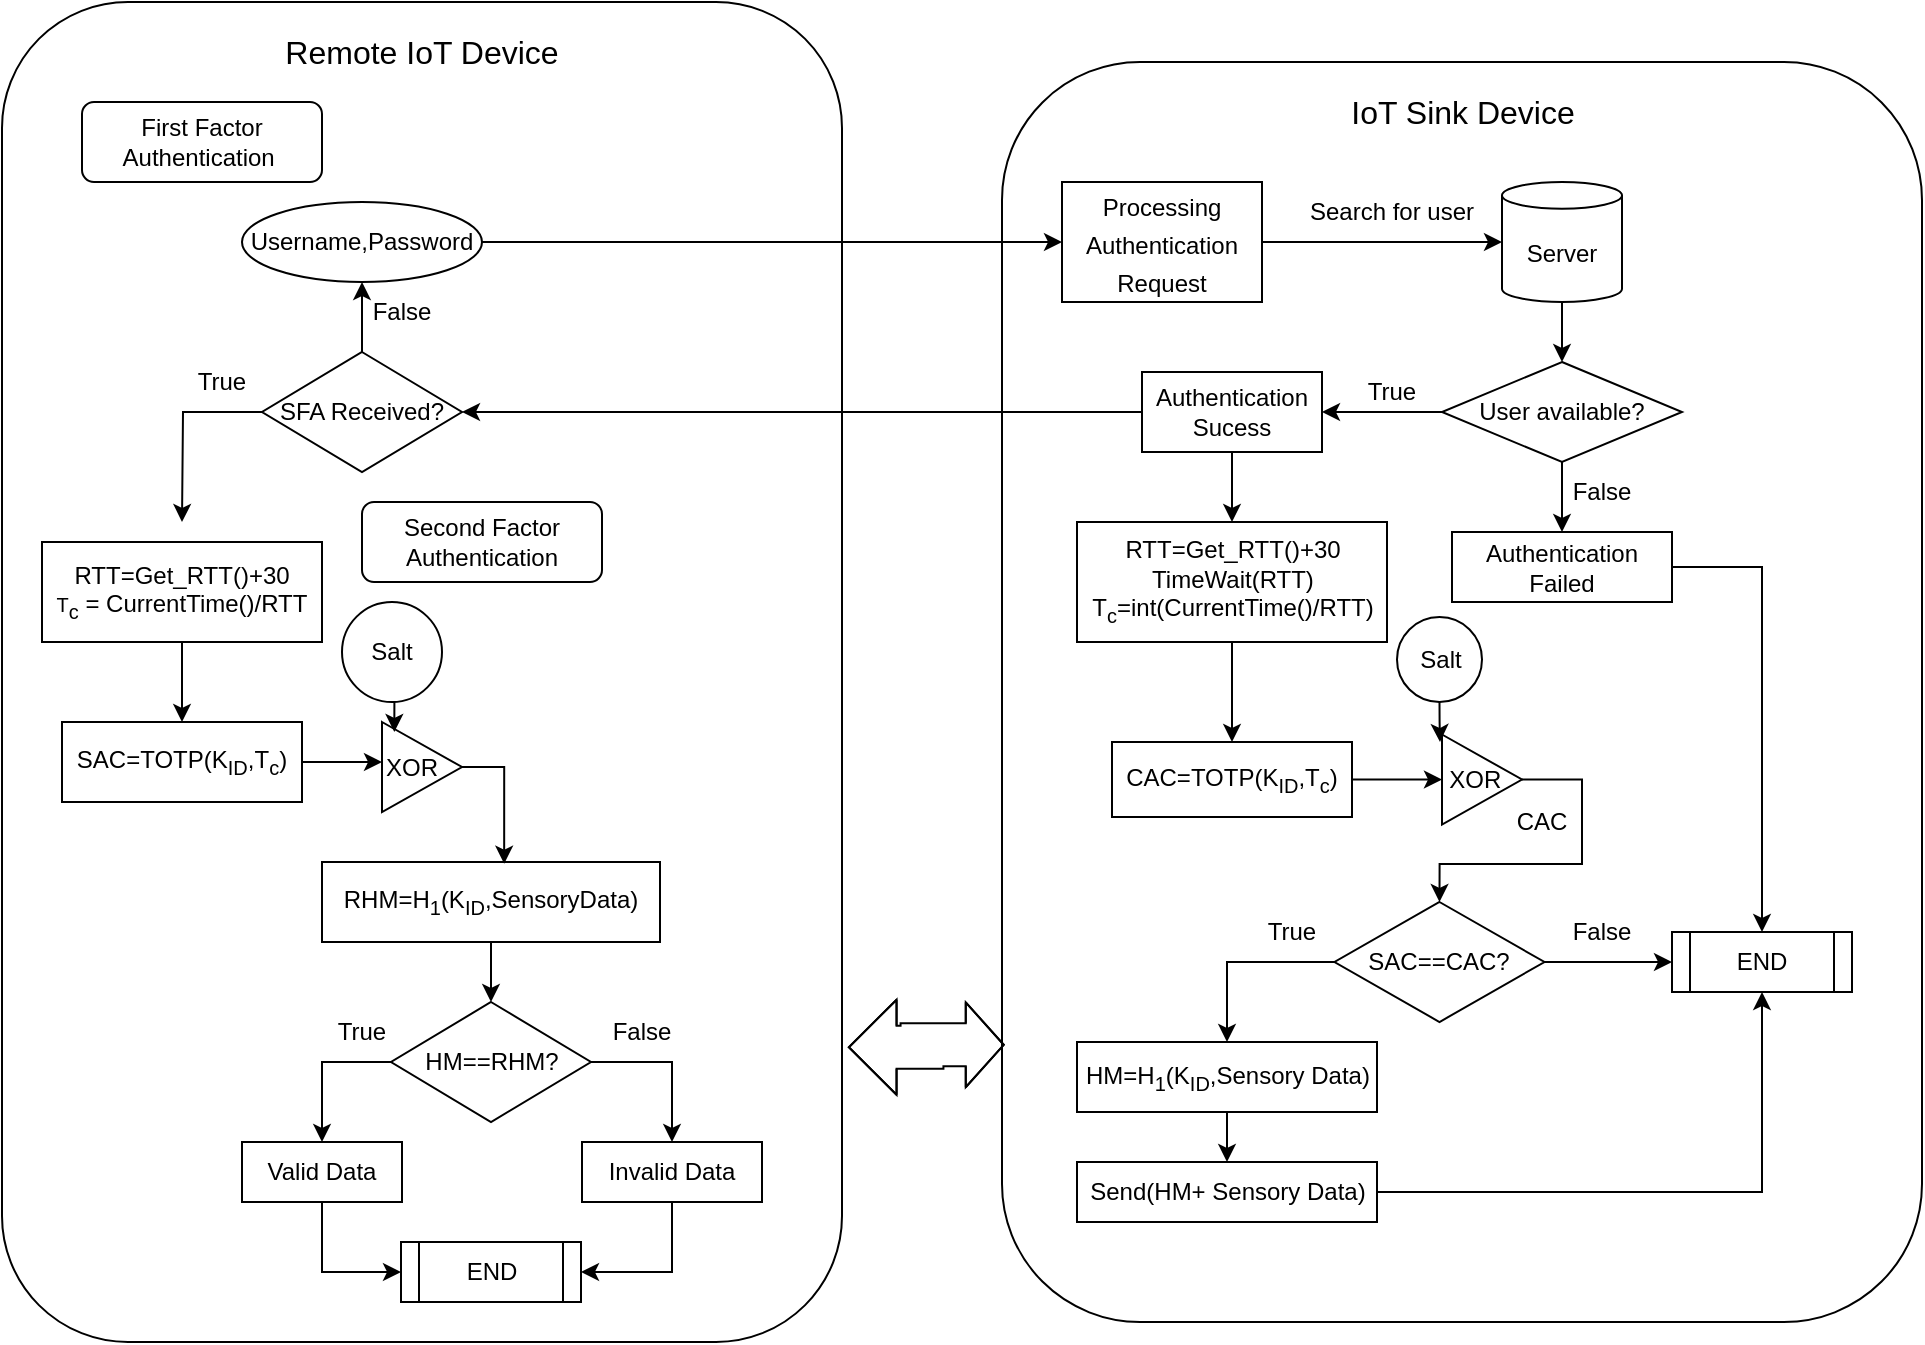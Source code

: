 <mxfile version="15.4.3" type="github">
  <diagram id="MnmV1ebnaz_2FY6fDYHy" name="Page-1">
    <mxGraphModel dx="1240" dy="643" grid="1" gridSize="10" guides="1" tooltips="1" connect="1" arrows="1" fold="1" page="1" pageScale="1" pageWidth="850" pageHeight="1100" math="0" shadow="0">
      <root>
        <mxCell id="0" />
        <mxCell id="1" parent="0" />
        <mxCell id="sQsE81p7CudlIg1sm5Xv-70" value="" style="rounded=1;whiteSpace=wrap;html=1;fontSize=12;" vertex="1" parent="1">
          <mxGeometry x="550" y="70" width="460" height="630" as="geometry" />
        </mxCell>
        <mxCell id="sQsE81p7CudlIg1sm5Xv-32" value="" style="rounded=1;whiteSpace=wrap;html=1;" vertex="1" parent="1">
          <mxGeometry x="50" y="40" width="420" height="670" as="geometry" />
        </mxCell>
        <mxCell id="sQsE81p7CudlIg1sm5Xv-1" value="First Factor Authentication&amp;nbsp;" style="rounded=1;whiteSpace=wrap;html=1;" vertex="1" parent="1">
          <mxGeometry x="90" y="90" width="120" height="40" as="geometry" />
        </mxCell>
        <mxCell id="sQsE81p7CudlIg1sm5Xv-2" value="Username,Password" style="ellipse;whiteSpace=wrap;html=1;" vertex="1" parent="1">
          <mxGeometry x="170" y="140" width="120" height="40" as="geometry" />
        </mxCell>
        <mxCell id="sQsE81p7CudlIg1sm5Xv-4" value="SFA Received?" style="rhombus;whiteSpace=wrap;html=1;" vertex="1" parent="1">
          <mxGeometry x="180" y="215" width="100" height="60" as="geometry" />
        </mxCell>
        <mxCell id="sQsE81p7CudlIg1sm5Xv-5" value="" style="endArrow=classic;html=1;rounded=0;edgeStyle=orthogonalEdgeStyle;exitX=0.5;exitY=0;exitDx=0;exitDy=0;entryX=0.5;entryY=1;entryDx=0;entryDy=0;" edge="1" parent="1" source="sQsE81p7CudlIg1sm5Xv-4" target="sQsE81p7CudlIg1sm5Xv-2">
          <mxGeometry width="50" height="50" relative="1" as="geometry">
            <mxPoint x="300" y="290" as="sourcePoint" />
            <mxPoint x="350" y="240" as="targetPoint" />
          </mxGeometry>
        </mxCell>
        <mxCell id="sQsE81p7CudlIg1sm5Xv-6" value="False" style="text;html=1;strokeColor=none;fillColor=none;align=center;verticalAlign=middle;whiteSpace=wrap;rounded=0;" vertex="1" parent="1">
          <mxGeometry x="220" y="180" width="60" height="30" as="geometry" />
        </mxCell>
        <mxCell id="sQsE81p7CudlIg1sm5Xv-7" value="RTT=Get_RTT()+30&lt;br&gt;&lt;span style=&quot;font-size: 10px&quot;&gt;T&lt;/span&gt;&lt;sub&gt;c&lt;/sub&gt;&amp;nbsp;= CurrentTime()/RTT" style="rounded=0;whiteSpace=wrap;html=1;" vertex="1" parent="1">
          <mxGeometry x="70" y="310" width="140" height="50" as="geometry" />
        </mxCell>
        <mxCell id="sQsE81p7CudlIg1sm5Xv-8" value="" style="endArrow=classic;html=1;rounded=0;edgeStyle=orthogonalEdgeStyle;exitX=0;exitY=0.5;exitDx=0;exitDy=0;" edge="1" parent="1" source="sQsE81p7CudlIg1sm5Xv-4">
          <mxGeometry width="50" height="50" relative="1" as="geometry">
            <mxPoint x="300" y="280" as="sourcePoint" />
            <mxPoint x="140" y="300" as="targetPoint" />
          </mxGeometry>
        </mxCell>
        <mxCell id="sQsE81p7CudlIg1sm5Xv-9" value="True" style="text;html=1;strokeColor=none;fillColor=none;align=center;verticalAlign=middle;whiteSpace=wrap;rounded=0;" vertex="1" parent="1">
          <mxGeometry x="130" y="215" width="60" height="30" as="geometry" />
        </mxCell>
        <mxCell id="sQsE81p7CudlIg1sm5Xv-10" value="Second Factor Authentication" style="rounded=1;whiteSpace=wrap;html=1;" vertex="1" parent="1">
          <mxGeometry x="230" y="290" width="120" height="40" as="geometry" />
        </mxCell>
        <mxCell id="sQsE81p7CudlIg1sm5Xv-12" value="SAC=TOTP(K&lt;sub&gt;ID&lt;/sub&gt;,T&lt;sub&gt;c&lt;/sub&gt;)" style="rounded=0;whiteSpace=wrap;html=1;" vertex="1" parent="1">
          <mxGeometry x="80" y="400" width="120" height="40" as="geometry" />
        </mxCell>
        <mxCell id="sQsE81p7CudlIg1sm5Xv-13" value="" style="endArrow=classic;html=1;rounded=0;edgeStyle=orthogonalEdgeStyle;exitX=0.5;exitY=1;exitDx=0;exitDy=0;entryX=0.5;entryY=0;entryDx=0;entryDy=0;" edge="1" parent="1" source="sQsE81p7CudlIg1sm5Xv-7" target="sQsE81p7CudlIg1sm5Xv-12">
          <mxGeometry width="50" height="50" relative="1" as="geometry">
            <mxPoint x="300" y="430" as="sourcePoint" />
            <mxPoint x="350" y="380" as="targetPoint" />
          </mxGeometry>
        </mxCell>
        <mxCell id="sQsE81p7CudlIg1sm5Xv-14" value="XOR&amp;nbsp; &amp;nbsp;" style="triangle;whiteSpace=wrap;html=1;" vertex="1" parent="1">
          <mxGeometry x="240" y="400" width="40" height="45" as="geometry" />
        </mxCell>
        <mxCell id="sQsE81p7CudlIg1sm5Xv-15" value="Salt" style="ellipse;whiteSpace=wrap;html=1;aspect=fixed;" vertex="1" parent="1">
          <mxGeometry x="220" y="340" width="50" height="50" as="geometry" />
        </mxCell>
        <mxCell id="sQsE81p7CudlIg1sm5Xv-16" value="" style="endArrow=classic;html=1;rounded=0;edgeStyle=orthogonalEdgeStyle;exitX=0.5;exitY=1;exitDx=0;exitDy=0;entryX=0.154;entryY=0.111;entryDx=0;entryDy=0;entryPerimeter=0;" edge="1" parent="1" source="sQsE81p7CudlIg1sm5Xv-15" target="sQsE81p7CudlIg1sm5Xv-14">
          <mxGeometry width="50" height="50" relative="1" as="geometry">
            <mxPoint x="300" y="430" as="sourcePoint" />
            <mxPoint x="245" y="400" as="targetPoint" />
          </mxGeometry>
        </mxCell>
        <mxCell id="sQsE81p7CudlIg1sm5Xv-17" value="" style="endArrow=classic;html=1;rounded=0;edgeStyle=orthogonalEdgeStyle;exitX=1;exitY=0.5;exitDx=0;exitDy=0;" edge="1" parent="1" source="sQsE81p7CudlIg1sm5Xv-12">
          <mxGeometry width="50" height="50" relative="1" as="geometry">
            <mxPoint x="300" y="430" as="sourcePoint" />
            <mxPoint x="240" y="420" as="targetPoint" />
          </mxGeometry>
        </mxCell>
        <mxCell id="sQsE81p7CudlIg1sm5Xv-19" value="RHM=H&lt;sub&gt;1&lt;/sub&gt;(K&lt;sub&gt;ID&lt;/sub&gt;,SensoryData)" style="rounded=0;whiteSpace=wrap;html=1;" vertex="1" parent="1">
          <mxGeometry x="210" y="470" width="169" height="40" as="geometry" />
        </mxCell>
        <mxCell id="sQsE81p7CudlIg1sm5Xv-20" value="" style="endArrow=classic;html=1;rounded=0;edgeStyle=orthogonalEdgeStyle;exitX=1;exitY=0.5;exitDx=0;exitDy=0;entryX=0.539;entryY=0.021;entryDx=0;entryDy=0;entryPerimeter=0;" edge="1" parent="1" source="sQsE81p7CudlIg1sm5Xv-14" target="sQsE81p7CudlIg1sm5Xv-19">
          <mxGeometry width="50" height="50" relative="1" as="geometry">
            <mxPoint x="300" y="430" as="sourcePoint" />
            <mxPoint x="350" y="380" as="targetPoint" />
          </mxGeometry>
        </mxCell>
        <mxCell id="sQsE81p7CudlIg1sm5Xv-21" value="HM==RHM?" style="rhombus;whiteSpace=wrap;html=1;" vertex="1" parent="1">
          <mxGeometry x="244.5" y="540" width="100" height="60" as="geometry" />
        </mxCell>
        <mxCell id="sQsE81p7CudlIg1sm5Xv-22" value="" style="endArrow=classic;html=1;rounded=0;edgeStyle=orthogonalEdgeStyle;exitX=0.5;exitY=1;exitDx=0;exitDy=0;entryX=0.5;entryY=0;entryDx=0;entryDy=0;" edge="1" parent="1" source="sQsE81p7CudlIg1sm5Xv-19" target="sQsE81p7CudlIg1sm5Xv-21">
          <mxGeometry width="50" height="50" relative="1" as="geometry">
            <mxPoint x="300" y="600" as="sourcePoint" />
            <mxPoint x="350" y="550" as="targetPoint" />
          </mxGeometry>
        </mxCell>
        <mxCell id="sQsE81p7CudlIg1sm5Xv-23" value="Valid Data" style="rounded=0;whiteSpace=wrap;html=1;" vertex="1" parent="1">
          <mxGeometry x="170" y="610" width="80" height="30" as="geometry" />
        </mxCell>
        <mxCell id="sQsE81p7CudlIg1sm5Xv-24" value="Invalid Data" style="rounded=0;whiteSpace=wrap;html=1;" vertex="1" parent="1">
          <mxGeometry x="340" y="610" width="90" height="30" as="geometry" />
        </mxCell>
        <mxCell id="sQsE81p7CudlIg1sm5Xv-25" value="" style="endArrow=classic;html=1;rounded=0;edgeStyle=orthogonalEdgeStyle;exitX=0;exitY=0.5;exitDx=0;exitDy=0;entryX=0.5;entryY=0;entryDx=0;entryDy=0;" edge="1" parent="1" source="sQsE81p7CudlIg1sm5Xv-21" target="sQsE81p7CudlIg1sm5Xv-23">
          <mxGeometry width="50" height="50" relative="1" as="geometry">
            <mxPoint x="300" y="600" as="sourcePoint" />
            <mxPoint x="350" y="550" as="targetPoint" />
          </mxGeometry>
        </mxCell>
        <mxCell id="sQsE81p7CudlIg1sm5Xv-26" value="" style="endArrow=classic;html=1;rounded=0;edgeStyle=orthogonalEdgeStyle;exitX=1;exitY=0.5;exitDx=0;exitDy=0;entryX=0.5;entryY=0;entryDx=0;entryDy=0;" edge="1" parent="1" source="sQsE81p7CudlIg1sm5Xv-21" target="sQsE81p7CudlIg1sm5Xv-24">
          <mxGeometry width="50" height="50" relative="1" as="geometry">
            <mxPoint x="300" y="600" as="sourcePoint" />
            <mxPoint x="350" y="550" as="targetPoint" />
          </mxGeometry>
        </mxCell>
        <mxCell id="sQsE81p7CudlIg1sm5Xv-27" value="True" style="text;html=1;strokeColor=none;fillColor=none;align=center;verticalAlign=middle;whiteSpace=wrap;rounded=0;" vertex="1" parent="1">
          <mxGeometry x="200" y="540" width="60" height="30" as="geometry" />
        </mxCell>
        <mxCell id="sQsE81p7CudlIg1sm5Xv-28" value="False" style="text;html=1;strokeColor=none;fillColor=none;align=center;verticalAlign=middle;whiteSpace=wrap;rounded=0;" vertex="1" parent="1">
          <mxGeometry x="340" y="540" width="60" height="30" as="geometry" />
        </mxCell>
        <mxCell id="sQsE81p7CudlIg1sm5Xv-29" value="END" style="shape=process;whiteSpace=wrap;html=1;backgroundOutline=1;" vertex="1" parent="1">
          <mxGeometry x="249.5" y="660" width="90" height="30" as="geometry" />
        </mxCell>
        <mxCell id="sQsE81p7CudlIg1sm5Xv-30" value="" style="endArrow=classic;html=1;rounded=0;edgeStyle=orthogonalEdgeStyle;exitX=0.5;exitY=1;exitDx=0;exitDy=0;entryX=0;entryY=0.5;entryDx=0;entryDy=0;" edge="1" parent="1" source="sQsE81p7CudlIg1sm5Xv-23" target="sQsE81p7CudlIg1sm5Xv-29">
          <mxGeometry width="50" height="50" relative="1" as="geometry">
            <mxPoint x="300" y="600" as="sourcePoint" />
            <mxPoint x="350" y="550" as="targetPoint" />
          </mxGeometry>
        </mxCell>
        <mxCell id="sQsE81p7CudlIg1sm5Xv-31" value="" style="endArrow=classic;html=1;rounded=0;edgeStyle=orthogonalEdgeStyle;exitX=0.5;exitY=1;exitDx=0;exitDy=0;entryX=1;entryY=0.5;entryDx=0;entryDy=0;" edge="1" parent="1" source="sQsE81p7CudlIg1sm5Xv-24" target="sQsE81p7CudlIg1sm5Xv-29">
          <mxGeometry width="50" height="50" relative="1" as="geometry">
            <mxPoint x="300" y="600" as="sourcePoint" />
            <mxPoint x="350" y="550" as="targetPoint" />
          </mxGeometry>
        </mxCell>
        <mxCell id="sQsE81p7CudlIg1sm5Xv-33" value="&lt;font style=&quot;font-size: 16px&quot;&gt;Remote IoT Device&lt;/font&gt;" style="text;html=1;strokeColor=none;fillColor=none;align=center;verticalAlign=middle;whiteSpace=wrap;rounded=0;" vertex="1" parent="1">
          <mxGeometry x="175" y="50" width="170" height="30" as="geometry" />
        </mxCell>
        <mxCell id="sQsE81p7CudlIg1sm5Xv-34" value="&lt;font style=&quot;font-size: 12px&quot;&gt;Processing Authentication Request&lt;/font&gt;" style="rounded=0;whiteSpace=wrap;html=1;fontSize=16;" vertex="1" parent="1">
          <mxGeometry x="580" y="130" width="100" height="60" as="geometry" />
        </mxCell>
        <mxCell id="sQsE81p7CudlIg1sm5Xv-36" value="Server&lt;br&gt;" style="shape=cylinder3;whiteSpace=wrap;html=1;boundedLbl=1;backgroundOutline=1;size=6.667;fontSize=12;" vertex="1" parent="1">
          <mxGeometry x="800" y="130" width="60" height="60" as="geometry" />
        </mxCell>
        <mxCell id="sQsE81p7CudlIg1sm5Xv-37" value="" style="endArrow=classic;html=1;rounded=0;fontSize=12;edgeStyle=orthogonalEdgeStyle;exitX=1;exitY=0.5;exitDx=0;exitDy=0;entryX=0;entryY=0.5;entryDx=0;entryDy=0;entryPerimeter=0;" edge="1" parent="1" source="sQsE81p7CudlIg1sm5Xv-34" target="sQsE81p7CudlIg1sm5Xv-36">
          <mxGeometry width="50" height="50" relative="1" as="geometry">
            <mxPoint x="490" y="200" as="sourcePoint" />
            <mxPoint x="540" y="150" as="targetPoint" />
          </mxGeometry>
        </mxCell>
        <mxCell id="sQsE81p7CudlIg1sm5Xv-38" value="Search for user" style="text;html=1;strokeColor=none;fillColor=none;align=center;verticalAlign=middle;whiteSpace=wrap;rounded=0;fontSize=12;" vertex="1" parent="1">
          <mxGeometry x="700" y="130" width="90" height="30" as="geometry" />
        </mxCell>
        <mxCell id="sQsE81p7CudlIg1sm5Xv-39" value="User available?" style="rhombus;whiteSpace=wrap;html=1;fontSize=12;" vertex="1" parent="1">
          <mxGeometry x="770" y="220" width="120" height="50" as="geometry" />
        </mxCell>
        <mxCell id="sQsE81p7CudlIg1sm5Xv-40" value="" style="endArrow=classic;html=1;rounded=0;fontSize=12;edgeStyle=orthogonalEdgeStyle;exitX=0.5;exitY=1;exitDx=0;exitDy=0;exitPerimeter=0;entryX=0.5;entryY=0;entryDx=0;entryDy=0;" edge="1" parent="1" source="sQsE81p7CudlIg1sm5Xv-36" target="sQsE81p7CudlIg1sm5Xv-39">
          <mxGeometry width="50" height="50" relative="1" as="geometry">
            <mxPoint x="560" y="270" as="sourcePoint" />
            <mxPoint x="610" y="220" as="targetPoint" />
          </mxGeometry>
        </mxCell>
        <mxCell id="sQsE81p7CudlIg1sm5Xv-41" value="" style="endArrow=classic;html=1;rounded=0;fontSize=12;edgeStyle=orthogonalEdgeStyle;exitX=1;exitY=0.5;exitDx=0;exitDy=0;entryX=0;entryY=0.5;entryDx=0;entryDy=0;" edge="1" parent="1" source="sQsE81p7CudlIg1sm5Xv-2" target="sQsE81p7CudlIg1sm5Xv-34">
          <mxGeometry width="50" height="50" relative="1" as="geometry">
            <mxPoint x="530" y="270" as="sourcePoint" />
            <mxPoint x="580" y="220" as="targetPoint" />
          </mxGeometry>
        </mxCell>
        <mxCell id="sQsE81p7CudlIg1sm5Xv-42" value="Authentication Sucess" style="rounded=0;whiteSpace=wrap;html=1;fontSize=12;" vertex="1" parent="1">
          <mxGeometry x="620" y="225" width="90" height="40" as="geometry" />
        </mxCell>
        <mxCell id="sQsE81p7CudlIg1sm5Xv-43" value="" style="endArrow=classic;html=1;rounded=0;fontSize=12;edgeStyle=orthogonalEdgeStyle;exitX=0;exitY=0.5;exitDx=0;exitDy=0;entryX=1;entryY=0.5;entryDx=0;entryDy=0;" edge="1" parent="1" source="sQsE81p7CudlIg1sm5Xv-39" target="sQsE81p7CudlIg1sm5Xv-42">
          <mxGeometry width="50" height="50" relative="1" as="geometry">
            <mxPoint x="560" y="270" as="sourcePoint" />
            <mxPoint x="610" y="220" as="targetPoint" />
          </mxGeometry>
        </mxCell>
        <mxCell id="sQsE81p7CudlIg1sm5Xv-44" value="" style="endArrow=classic;html=1;rounded=0;fontSize=12;edgeStyle=orthogonalEdgeStyle;exitX=0;exitY=0.5;exitDx=0;exitDy=0;entryX=1;entryY=0.5;entryDx=0;entryDy=0;" edge="1" parent="1" source="sQsE81p7CudlIg1sm5Xv-42" target="sQsE81p7CudlIg1sm5Xv-4">
          <mxGeometry width="50" height="50" relative="1" as="geometry">
            <mxPoint x="530" y="270" as="sourcePoint" />
            <mxPoint x="580" y="220" as="targetPoint" />
          </mxGeometry>
        </mxCell>
        <mxCell id="sQsE81p7CudlIg1sm5Xv-45" value="Authentication Failed" style="rounded=0;whiteSpace=wrap;html=1;fontSize=12;" vertex="1" parent="1">
          <mxGeometry x="775" y="305" width="110" height="35" as="geometry" />
        </mxCell>
        <mxCell id="sQsE81p7CudlIg1sm5Xv-46" value="" style="endArrow=classic;html=1;rounded=0;fontSize=12;edgeStyle=orthogonalEdgeStyle;exitX=0.5;exitY=1;exitDx=0;exitDy=0;entryX=0.5;entryY=0;entryDx=0;entryDy=0;" edge="1" parent="1" source="sQsE81p7CudlIg1sm5Xv-39" target="sQsE81p7CudlIg1sm5Xv-45">
          <mxGeometry width="50" height="50" relative="1" as="geometry">
            <mxPoint x="630" y="350" as="sourcePoint" />
            <mxPoint x="680" y="300" as="targetPoint" />
          </mxGeometry>
        </mxCell>
        <mxCell id="sQsE81p7CudlIg1sm5Xv-47" value="True" style="text;html=1;strokeColor=none;fillColor=none;align=center;verticalAlign=middle;whiteSpace=wrap;rounded=0;fontSize=12;" vertex="1" parent="1">
          <mxGeometry x="715" y="220" width="60" height="30" as="geometry" />
        </mxCell>
        <mxCell id="sQsE81p7CudlIg1sm5Xv-48" value="False" style="text;html=1;strokeColor=none;fillColor=none;align=center;verticalAlign=middle;whiteSpace=wrap;rounded=0;fontSize=12;" vertex="1" parent="1">
          <mxGeometry x="820" y="270" width="60" height="30" as="geometry" />
        </mxCell>
        <mxCell id="sQsE81p7CudlIg1sm5Xv-49" value="RTT=Get_RTT()+30&lt;br&gt;TimeWait(RTT)&lt;br&gt;T&lt;sub&gt;c&lt;/sub&gt;=int(CurrentTime()/RTT)" style="rounded=0;whiteSpace=wrap;html=1;fontSize=12;" vertex="1" parent="1">
          <mxGeometry x="587.5" y="300" width="155" height="60" as="geometry" />
        </mxCell>
        <mxCell id="sQsE81p7CudlIg1sm5Xv-50" value="" style="endArrow=classic;html=1;rounded=0;fontSize=12;edgeStyle=orthogonalEdgeStyle;exitX=0.5;exitY=1;exitDx=0;exitDy=0;entryX=0.5;entryY=0;entryDx=0;entryDy=0;" edge="1" parent="1" source="sQsE81p7CudlIg1sm5Xv-42" target="sQsE81p7CudlIg1sm5Xv-49">
          <mxGeometry width="50" height="50" relative="1" as="geometry">
            <mxPoint x="630" y="330" as="sourcePoint" />
            <mxPoint x="680" y="280" as="targetPoint" />
          </mxGeometry>
        </mxCell>
        <mxCell id="sQsE81p7CudlIg1sm5Xv-51" value="CAC=TOTP(K&lt;sub&gt;ID&lt;/sub&gt;,T&lt;sub&gt;c&lt;/sub&gt;)" style="rounded=0;whiteSpace=wrap;html=1;fontSize=12;" vertex="1" parent="1">
          <mxGeometry x="605" y="410" width="120" height="37.5" as="geometry" />
        </mxCell>
        <mxCell id="sQsE81p7CudlIg1sm5Xv-52" value="" style="endArrow=classic;html=1;rounded=0;fontSize=12;edgeStyle=orthogonalEdgeStyle;exitX=0.5;exitY=1;exitDx=0;exitDy=0;entryX=0.5;entryY=0;entryDx=0;entryDy=0;" edge="1" parent="1" source="sQsE81p7CudlIg1sm5Xv-49" target="sQsE81p7CudlIg1sm5Xv-51">
          <mxGeometry width="50" height="50" relative="1" as="geometry">
            <mxPoint x="630" y="330" as="sourcePoint" />
            <mxPoint x="680" y="280" as="targetPoint" />
          </mxGeometry>
        </mxCell>
        <mxCell id="sQsE81p7CudlIg1sm5Xv-53" value="XOR&amp;nbsp;&amp;nbsp;" style="triangle;whiteSpace=wrap;html=1;fontSize=12;" vertex="1" parent="1">
          <mxGeometry x="770" y="406.25" width="40" height="45" as="geometry" />
        </mxCell>
        <mxCell id="sQsE81p7CudlIg1sm5Xv-54" value="Salt" style="ellipse;whiteSpace=wrap;html=1;aspect=fixed;fontSize=12;" vertex="1" parent="1">
          <mxGeometry x="747.5" y="347.5" width="42.5" height="42.5" as="geometry" />
        </mxCell>
        <mxCell id="sQsE81p7CudlIg1sm5Xv-55" value="" style="endArrow=classic;html=1;rounded=0;fontSize=12;edgeStyle=orthogonalEdgeStyle;exitX=0.5;exitY=1;exitDx=0;exitDy=0;" edge="1" parent="1" source="sQsE81p7CudlIg1sm5Xv-54">
          <mxGeometry width="50" height="50" relative="1" as="geometry">
            <mxPoint x="630" y="330" as="sourcePoint" />
            <mxPoint x="769" y="410" as="targetPoint" />
          </mxGeometry>
        </mxCell>
        <mxCell id="sQsE81p7CudlIg1sm5Xv-56" value="" style="endArrow=classic;html=1;rounded=0;fontSize=12;edgeStyle=orthogonalEdgeStyle;exitX=1;exitY=0.5;exitDx=0;exitDy=0;entryX=0;entryY=0.5;entryDx=0;entryDy=0;" edge="1" parent="1" source="sQsE81p7CudlIg1sm5Xv-51" target="sQsE81p7CudlIg1sm5Xv-53">
          <mxGeometry width="50" height="50" relative="1" as="geometry">
            <mxPoint x="630" y="330" as="sourcePoint" />
            <mxPoint x="680" y="280" as="targetPoint" />
          </mxGeometry>
        </mxCell>
        <mxCell id="sQsE81p7CudlIg1sm5Xv-57" value="SAC==CAC?" style="rhombus;whiteSpace=wrap;html=1;fontSize=12;" vertex="1" parent="1">
          <mxGeometry x="716.25" y="490" width="105" height="60" as="geometry" />
        </mxCell>
        <mxCell id="sQsE81p7CudlIg1sm5Xv-58" value="" style="endArrow=classic;html=1;rounded=0;fontSize=12;edgeStyle=orthogonalEdgeStyle;exitX=1;exitY=0.5;exitDx=0;exitDy=0;entryX=0.5;entryY=0;entryDx=0;entryDy=0;" edge="1" parent="1" source="sQsE81p7CudlIg1sm5Xv-53" target="sQsE81p7CudlIg1sm5Xv-57">
          <mxGeometry width="50" height="50" relative="1" as="geometry">
            <mxPoint x="630" y="500" as="sourcePoint" />
            <mxPoint x="680" y="450" as="targetPoint" />
            <Array as="points">
              <mxPoint x="840" y="429" />
              <mxPoint x="840" y="471" />
              <mxPoint x="769" y="471" />
            </Array>
          </mxGeometry>
        </mxCell>
        <mxCell id="sQsE81p7CudlIg1sm5Xv-59" value="CAC" style="text;html=1;strokeColor=none;fillColor=none;align=center;verticalAlign=middle;whiteSpace=wrap;rounded=0;fontSize=12;" vertex="1" parent="1">
          <mxGeometry x="790" y="430" width="60" height="40" as="geometry" />
        </mxCell>
        <mxCell id="sQsE81p7CudlIg1sm5Xv-60" value="HM=H&lt;sub&gt;1&lt;/sub&gt;(K&lt;sub&gt;ID&lt;/sub&gt;,Sensory Data)" style="rounded=0;whiteSpace=wrap;html=1;fontSize=12;" vertex="1" parent="1">
          <mxGeometry x="587.5" y="560" width="150" height="35" as="geometry" />
        </mxCell>
        <mxCell id="sQsE81p7CudlIg1sm5Xv-61" value="Send(HM+ Sensory Data)" style="rounded=0;whiteSpace=wrap;html=1;fontSize=12;" vertex="1" parent="1">
          <mxGeometry x="587.5" y="620" width="150" height="30" as="geometry" />
        </mxCell>
        <mxCell id="sQsE81p7CudlIg1sm5Xv-62" value="" style="endArrow=classic;html=1;rounded=0;fontSize=12;edgeStyle=orthogonalEdgeStyle;exitX=0.5;exitY=1;exitDx=0;exitDy=0;entryX=0.5;entryY=0;entryDx=0;entryDy=0;" edge="1" parent="1" source="sQsE81p7CudlIg1sm5Xv-60" target="sQsE81p7CudlIg1sm5Xv-61">
          <mxGeometry width="50" height="50" relative="1" as="geometry">
            <mxPoint x="725" y="730" as="sourcePoint" />
            <mxPoint x="775" y="680" as="targetPoint" />
          </mxGeometry>
        </mxCell>
        <mxCell id="sQsE81p7CudlIg1sm5Xv-63" value="" style="endArrow=classic;html=1;rounded=0;fontSize=12;edgeStyle=orthogonalEdgeStyle;exitX=0;exitY=0.5;exitDx=0;exitDy=0;entryX=0.5;entryY=0;entryDx=0;entryDy=0;" edge="1" parent="1" source="sQsE81p7CudlIg1sm5Xv-57" target="sQsE81p7CudlIg1sm5Xv-60">
          <mxGeometry width="50" height="50" relative="1" as="geometry">
            <mxPoint x="630" y="570" as="sourcePoint" />
            <mxPoint x="680" y="520" as="targetPoint" />
          </mxGeometry>
        </mxCell>
        <mxCell id="sQsE81p7CudlIg1sm5Xv-64" value="True" style="text;html=1;strokeColor=none;fillColor=none;align=center;verticalAlign=middle;whiteSpace=wrap;rounded=0;fontSize=12;" vertex="1" parent="1">
          <mxGeometry x="665" y="490" width="60" height="30" as="geometry" />
        </mxCell>
        <mxCell id="sQsE81p7CudlIg1sm5Xv-65" value="END" style="shape=process;whiteSpace=wrap;html=1;backgroundOutline=1;fontSize=12;" vertex="1" parent="1">
          <mxGeometry x="885" y="505" width="90" height="30" as="geometry" />
        </mxCell>
        <mxCell id="sQsE81p7CudlIg1sm5Xv-66" value="" style="endArrow=classic;html=1;rounded=0;fontSize=12;edgeStyle=orthogonalEdgeStyle;exitX=1;exitY=0.5;exitDx=0;exitDy=0;entryX=0.5;entryY=1;entryDx=0;entryDy=0;" edge="1" parent="1" source="sQsE81p7CudlIg1sm5Xv-61" target="sQsE81p7CudlIg1sm5Xv-65">
          <mxGeometry width="50" height="50" relative="1" as="geometry">
            <mxPoint x="740" y="570" as="sourcePoint" />
            <mxPoint x="790" y="520" as="targetPoint" />
          </mxGeometry>
        </mxCell>
        <mxCell id="sQsE81p7CudlIg1sm5Xv-67" value="" style="endArrow=classic;html=1;rounded=0;fontSize=12;edgeStyle=orthogonalEdgeStyle;entryX=0;entryY=0.5;entryDx=0;entryDy=0;exitX=1;exitY=0.5;exitDx=0;exitDy=0;" edge="1" parent="1" source="sQsE81p7CudlIg1sm5Xv-57" target="sQsE81p7CudlIg1sm5Xv-65">
          <mxGeometry width="50" height="50" relative="1" as="geometry">
            <mxPoint x="830" y="520" as="sourcePoint" />
            <mxPoint x="790" y="520" as="targetPoint" />
          </mxGeometry>
        </mxCell>
        <mxCell id="sQsE81p7CudlIg1sm5Xv-68" value="" style="endArrow=classic;html=1;rounded=0;fontSize=12;edgeStyle=orthogonalEdgeStyle;exitX=1;exitY=0.5;exitDx=0;exitDy=0;entryX=0.5;entryY=0;entryDx=0;entryDy=0;" edge="1" parent="1" source="sQsE81p7CudlIg1sm5Xv-45" target="sQsE81p7CudlIg1sm5Xv-65">
          <mxGeometry width="50" height="50" relative="1" as="geometry">
            <mxPoint x="740" y="480" as="sourcePoint" />
            <mxPoint x="790" y="430" as="targetPoint" />
          </mxGeometry>
        </mxCell>
        <mxCell id="sQsE81p7CudlIg1sm5Xv-69" value="False" style="text;html=1;strokeColor=none;fillColor=none;align=center;verticalAlign=middle;whiteSpace=wrap;rounded=0;fontSize=12;" vertex="1" parent="1">
          <mxGeometry x="820" y="490" width="60" height="30" as="geometry" />
        </mxCell>
        <mxCell id="sQsE81p7CudlIg1sm5Xv-71" value="&lt;font style=&quot;font-size: 16px&quot;&gt;IoT Sink Device&lt;/font&gt;" style="text;html=1;strokeColor=none;fillColor=none;align=center;verticalAlign=middle;whiteSpace=wrap;rounded=0;fontSize=12;" vertex="1" parent="1">
          <mxGeometry x="718.75" y="80" width="122.5" height="30" as="geometry" />
        </mxCell>
        <mxCell id="sQsE81p7CudlIg1sm5Xv-72" value="" style="shape=flexArrow;endArrow=classic;startArrow=classic;html=1;rounded=0;fontSize=16;edgeStyle=orthogonalEdgeStyle;width=21.429;startSize=7.614;startWidth=25.102;exitX=1.007;exitY=0.78;exitDx=0;exitDy=0;exitPerimeter=0;entryX=0.003;entryY=0.78;entryDx=0;entryDy=0;entryPerimeter=0;" edge="1" parent="1" source="sQsE81p7CudlIg1sm5Xv-32" target="sQsE81p7CudlIg1sm5Xv-70">
          <mxGeometry width="100" height="100" relative="1" as="geometry">
            <mxPoint x="490" y="560" as="sourcePoint" />
            <mxPoint x="530" y="563" as="targetPoint" />
          </mxGeometry>
        </mxCell>
      </root>
    </mxGraphModel>
  </diagram>
</mxfile>

